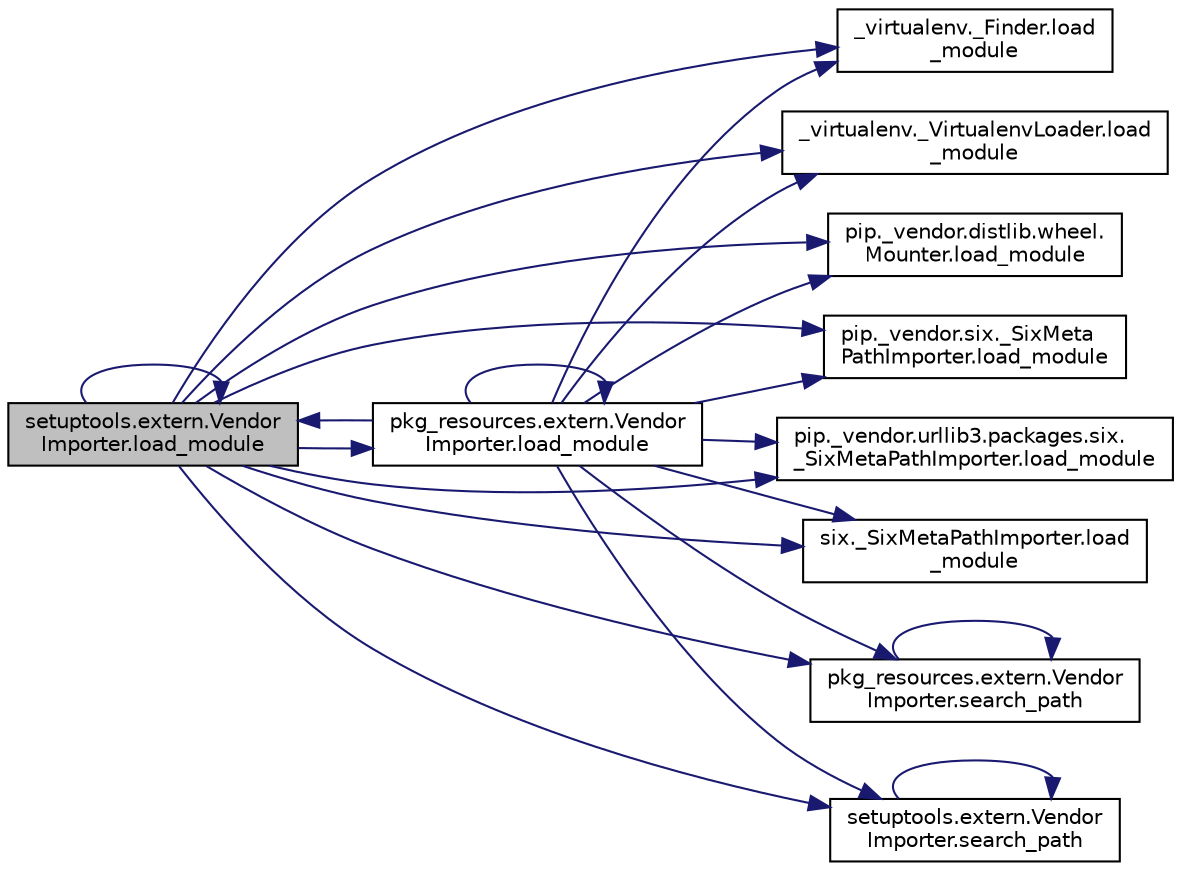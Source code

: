 digraph "setuptools.extern.VendorImporter.load_module"
{
 // LATEX_PDF_SIZE
  edge [fontname="Helvetica",fontsize="10",labelfontname="Helvetica",labelfontsize="10"];
  node [fontname="Helvetica",fontsize="10",shape=record];
  rankdir="LR";
  Node1 [label="setuptools.extern.Vendor\lImporter.load_module",height=0.2,width=0.4,color="black", fillcolor="grey75", style="filled", fontcolor="black",tooltip=" "];
  Node1 -> Node2 [color="midnightblue",fontsize="10",style="solid",fontname="Helvetica"];
  Node2 [label="_virtualenv._Finder.load\l_module",height=0.2,width=0.4,color="black", fillcolor="white", style="filled",URL="$dc/dae/class__virtualenv_1_1___finder.html#a04a07f3a9a12048b16b9180084acaa43",tooltip=" "];
  Node1 -> Node3 [color="midnightblue",fontsize="10",style="solid",fontname="Helvetica"];
  Node3 [label="_virtualenv._VirtualenvLoader.load\l_module",height=0.2,width=0.4,color="black", fillcolor="white", style="filled",URL="$d7/d98/class__virtualenv_1_1___virtualenv_loader.html#ad03c12435e090cf72ae08888d2c51c75",tooltip=" "];
  Node1 -> Node4 [color="midnightblue",fontsize="10",style="solid",fontname="Helvetica"];
  Node4 [label="pip._vendor.distlib.wheel.\lMounter.load_module",height=0.2,width=0.4,color="black", fillcolor="white", style="filled",URL="$df/dac/classpip_1_1__vendor_1_1distlib_1_1wheel_1_1_mounter.html#af38343d58a8458c1995a3076fc23cd2a",tooltip=" "];
  Node1 -> Node5 [color="midnightblue",fontsize="10",style="solid",fontname="Helvetica"];
  Node5 [label="pip._vendor.six._SixMeta\lPathImporter.load_module",height=0.2,width=0.4,color="black", fillcolor="white", style="filled",URL="$d3/d4e/classpip_1_1__vendor_1_1six_1_1___six_meta_path_importer.html#af4d2ccfec558c02e91324c35dc06587d",tooltip=" "];
  Node1 -> Node6 [color="midnightblue",fontsize="10",style="solid",fontname="Helvetica"];
  Node6 [label="pip._vendor.urllib3.packages.six.\l_SixMetaPathImporter.load_module",height=0.2,width=0.4,color="black", fillcolor="white", style="filled",URL="$d7/d2f/classpip_1_1__vendor_1_1urllib3_1_1packages_1_1six_1_1___six_meta_path_importer.html#a6f2e362c0b00dbfc6d5d4b476f69a876",tooltip=" "];
  Node1 -> Node7 [color="midnightblue",fontsize="10",style="solid",fontname="Helvetica"];
  Node7 [label="pkg_resources.extern.Vendor\lImporter.load_module",height=0.2,width=0.4,color="black", fillcolor="white", style="filled",URL="$de/d68/classpkg__resources_1_1extern_1_1_vendor_importer.html#aa34920cbe53734c059a0565d5403aebc",tooltip=" "];
  Node7 -> Node2 [color="midnightblue",fontsize="10",style="solid",fontname="Helvetica"];
  Node7 -> Node3 [color="midnightblue",fontsize="10",style="solid",fontname="Helvetica"];
  Node7 -> Node4 [color="midnightblue",fontsize="10",style="solid",fontname="Helvetica"];
  Node7 -> Node5 [color="midnightblue",fontsize="10",style="solid",fontname="Helvetica"];
  Node7 -> Node6 [color="midnightblue",fontsize="10",style="solid",fontname="Helvetica"];
  Node7 -> Node7 [color="midnightblue",fontsize="10",style="solid",fontname="Helvetica"];
  Node7 -> Node1 [color="midnightblue",fontsize="10",style="solid",fontname="Helvetica"];
  Node7 -> Node8 [color="midnightblue",fontsize="10",style="solid",fontname="Helvetica"];
  Node8 [label="six._SixMetaPathImporter.load\l_module",height=0.2,width=0.4,color="black", fillcolor="white", style="filled",URL="$dc/d4d/classsix_1_1___six_meta_path_importer.html#aa1d439f07783884d4d9856b82b82061d",tooltip=" "];
  Node7 -> Node9 [color="midnightblue",fontsize="10",style="solid",fontname="Helvetica"];
  Node9 [label="pkg_resources.extern.Vendor\lImporter.search_path",height=0.2,width=0.4,color="black", fillcolor="white", style="filled",URL="$de/d68/classpkg__resources_1_1extern_1_1_vendor_importer.html#a52bda559ea3f43c176fc4c50b084c5a8",tooltip=" "];
  Node9 -> Node9 [color="midnightblue",fontsize="10",style="solid",fontname="Helvetica"];
  Node7 -> Node10 [color="midnightblue",fontsize="10",style="solid",fontname="Helvetica"];
  Node10 [label="setuptools.extern.Vendor\lImporter.search_path",height=0.2,width=0.4,color="black", fillcolor="white", style="filled",URL="$d3/deb/classsetuptools_1_1extern_1_1_vendor_importer.html#ad443f2f83ec349be9f556dd6cb0602a0",tooltip=" "];
  Node10 -> Node10 [color="midnightblue",fontsize="10",style="solid",fontname="Helvetica"];
  Node1 -> Node1 [color="midnightblue",fontsize="10",style="solid",fontname="Helvetica"];
  Node1 -> Node8 [color="midnightblue",fontsize="10",style="solid",fontname="Helvetica"];
  Node1 -> Node9 [color="midnightblue",fontsize="10",style="solid",fontname="Helvetica"];
  Node1 -> Node10 [color="midnightblue",fontsize="10",style="solid",fontname="Helvetica"];
}

